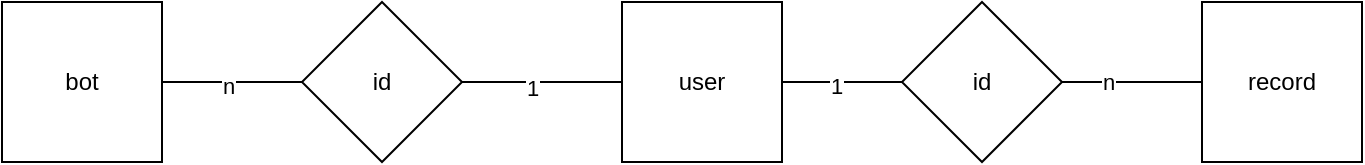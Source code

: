 <mxfile version="22.0.3" type="device">
  <diagram id="R2lEEEUBdFMjLlhIrx00" name="Page-1">
    <mxGraphModel dx="1206" dy="857" grid="1" gridSize="10" guides="1" tooltips="1" connect="1" arrows="1" fold="1" page="1" pageScale="1" pageWidth="850" pageHeight="1100" math="0" shadow="0" extFonts="Permanent Marker^https://fonts.googleapis.com/css?family=Permanent+Marker">
      <root>
        <mxCell id="0" />
        <mxCell id="1" parent="0" />
        <mxCell id="vb_KjTMsUnT20dyh5Ikz-1" value="record" style="whiteSpace=wrap;html=1;aspect=fixed;" vertex="1" parent="1">
          <mxGeometry x="680" y="358" width="80" height="80" as="geometry" />
        </mxCell>
        <mxCell id="vb_KjTMsUnT20dyh5Ikz-2" value="bot" style="whiteSpace=wrap;html=1;aspect=fixed;" vertex="1" parent="1">
          <mxGeometry x="80" y="358" width="80" height="80" as="geometry" />
        </mxCell>
        <mxCell id="vb_KjTMsUnT20dyh5Ikz-3" value="user" style="whiteSpace=wrap;html=1;aspect=fixed;" vertex="1" parent="1">
          <mxGeometry x="390" y="358" width="80" height="80" as="geometry" />
        </mxCell>
        <mxCell id="vb_KjTMsUnT20dyh5Ikz-5" value="id" style="rhombus;whiteSpace=wrap;html=1;" vertex="1" parent="1">
          <mxGeometry x="230" y="358" width="80" height="80" as="geometry" />
        </mxCell>
        <mxCell id="vb_KjTMsUnT20dyh5Ikz-6" value="id" style="rhombus;whiteSpace=wrap;html=1;" vertex="1" parent="1">
          <mxGeometry x="530" y="358" width="80" height="80" as="geometry" />
        </mxCell>
        <mxCell id="vb_KjTMsUnT20dyh5Ikz-7" value="" style="endArrow=none;html=1;rounded=0;exitX=1;exitY=0.5;exitDx=0;exitDy=0;entryX=0;entryY=0.5;entryDx=0;entryDy=0;" edge="1" parent="1" source="vb_KjTMsUnT20dyh5Ikz-6" target="vb_KjTMsUnT20dyh5Ikz-1">
          <mxGeometry width="50" height="50" relative="1" as="geometry">
            <mxPoint x="710" y="478" as="sourcePoint" />
            <mxPoint x="680" y="408" as="targetPoint" />
          </mxGeometry>
        </mxCell>
        <mxCell id="vb_KjTMsUnT20dyh5Ikz-15" value="n" style="edgeLabel;html=1;align=center;verticalAlign=middle;resizable=0;points=[];" vertex="1" connectable="0" parent="vb_KjTMsUnT20dyh5Ikz-7">
          <mxGeometry x="-0.352" relative="1" as="geometry">
            <mxPoint as="offset" />
          </mxGeometry>
        </mxCell>
        <mxCell id="vb_KjTMsUnT20dyh5Ikz-9" value="" style="endArrow=none;html=1;rounded=0;exitX=1;exitY=0.5;exitDx=0;exitDy=0;entryX=0;entryY=0.5;entryDx=0;entryDy=0;" edge="1" parent="1" source="vb_KjTMsUnT20dyh5Ikz-5" target="vb_KjTMsUnT20dyh5Ikz-3">
          <mxGeometry width="50" height="50" relative="1" as="geometry">
            <mxPoint x="400" y="478" as="sourcePoint" />
            <mxPoint x="450" y="428" as="targetPoint" />
          </mxGeometry>
        </mxCell>
        <mxCell id="vb_KjTMsUnT20dyh5Ikz-12" value="1" style="edgeLabel;html=1;align=center;verticalAlign=middle;resizable=0;points=[];" vertex="1" connectable="0" parent="vb_KjTMsUnT20dyh5Ikz-9">
          <mxGeometry x="-0.133" y="-3" relative="1" as="geometry">
            <mxPoint as="offset" />
          </mxGeometry>
        </mxCell>
        <mxCell id="vb_KjTMsUnT20dyh5Ikz-10" value="" style="endArrow=none;html=1;rounded=0;exitX=1;exitY=0.5;exitDx=0;exitDy=0;entryX=0;entryY=0.5;entryDx=0;entryDy=0;" edge="1" parent="1" source="vb_KjTMsUnT20dyh5Ikz-3" target="vb_KjTMsUnT20dyh5Ikz-6">
          <mxGeometry width="50" height="50" relative="1" as="geometry">
            <mxPoint x="710" y="478" as="sourcePoint" />
            <mxPoint x="760" y="428" as="targetPoint" />
          </mxGeometry>
        </mxCell>
        <mxCell id="vb_KjTMsUnT20dyh5Ikz-14" value="1" style="edgeLabel;html=1;align=center;verticalAlign=middle;resizable=0;points=[];" vertex="1" connectable="0" parent="vb_KjTMsUnT20dyh5Ikz-10">
          <mxGeometry x="-0.111" y="-2" relative="1" as="geometry">
            <mxPoint as="offset" />
          </mxGeometry>
        </mxCell>
        <mxCell id="vb_KjTMsUnT20dyh5Ikz-11" value="" style="endArrow=none;html=1;rounded=0;exitX=1;exitY=0.5;exitDx=0;exitDy=0;entryX=0;entryY=0.5;entryDx=0;entryDy=0;" edge="1" parent="1" source="vb_KjTMsUnT20dyh5Ikz-2" target="vb_KjTMsUnT20dyh5Ikz-5">
          <mxGeometry width="50" height="50" relative="1" as="geometry">
            <mxPoint x="-60" y="358" as="sourcePoint" />
            <mxPoint x="-10" y="308" as="targetPoint" />
          </mxGeometry>
        </mxCell>
        <mxCell id="vb_KjTMsUnT20dyh5Ikz-13" value="n" style="edgeLabel;html=1;align=center;verticalAlign=middle;resizable=0;points=[];" vertex="1" connectable="0" parent="vb_KjTMsUnT20dyh5Ikz-11">
          <mxGeometry x="-0.067" y="-2" relative="1" as="geometry">
            <mxPoint as="offset" />
          </mxGeometry>
        </mxCell>
      </root>
    </mxGraphModel>
  </diagram>
</mxfile>
